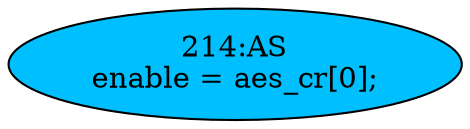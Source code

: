 strict digraph "" {
	node [label="\N"];
	"214:AS"	 [ast="<pyverilog.vparser.ast.Assign object at 0x7f79abcb1310>",
		def_var="['enable']",
		fillcolor=deepskyblue,
		label="214:AS
enable = aes_cr[0];",
		statements="[]",
		style=filled,
		typ=Assign,
		use_var="['aes_cr']"];
}
